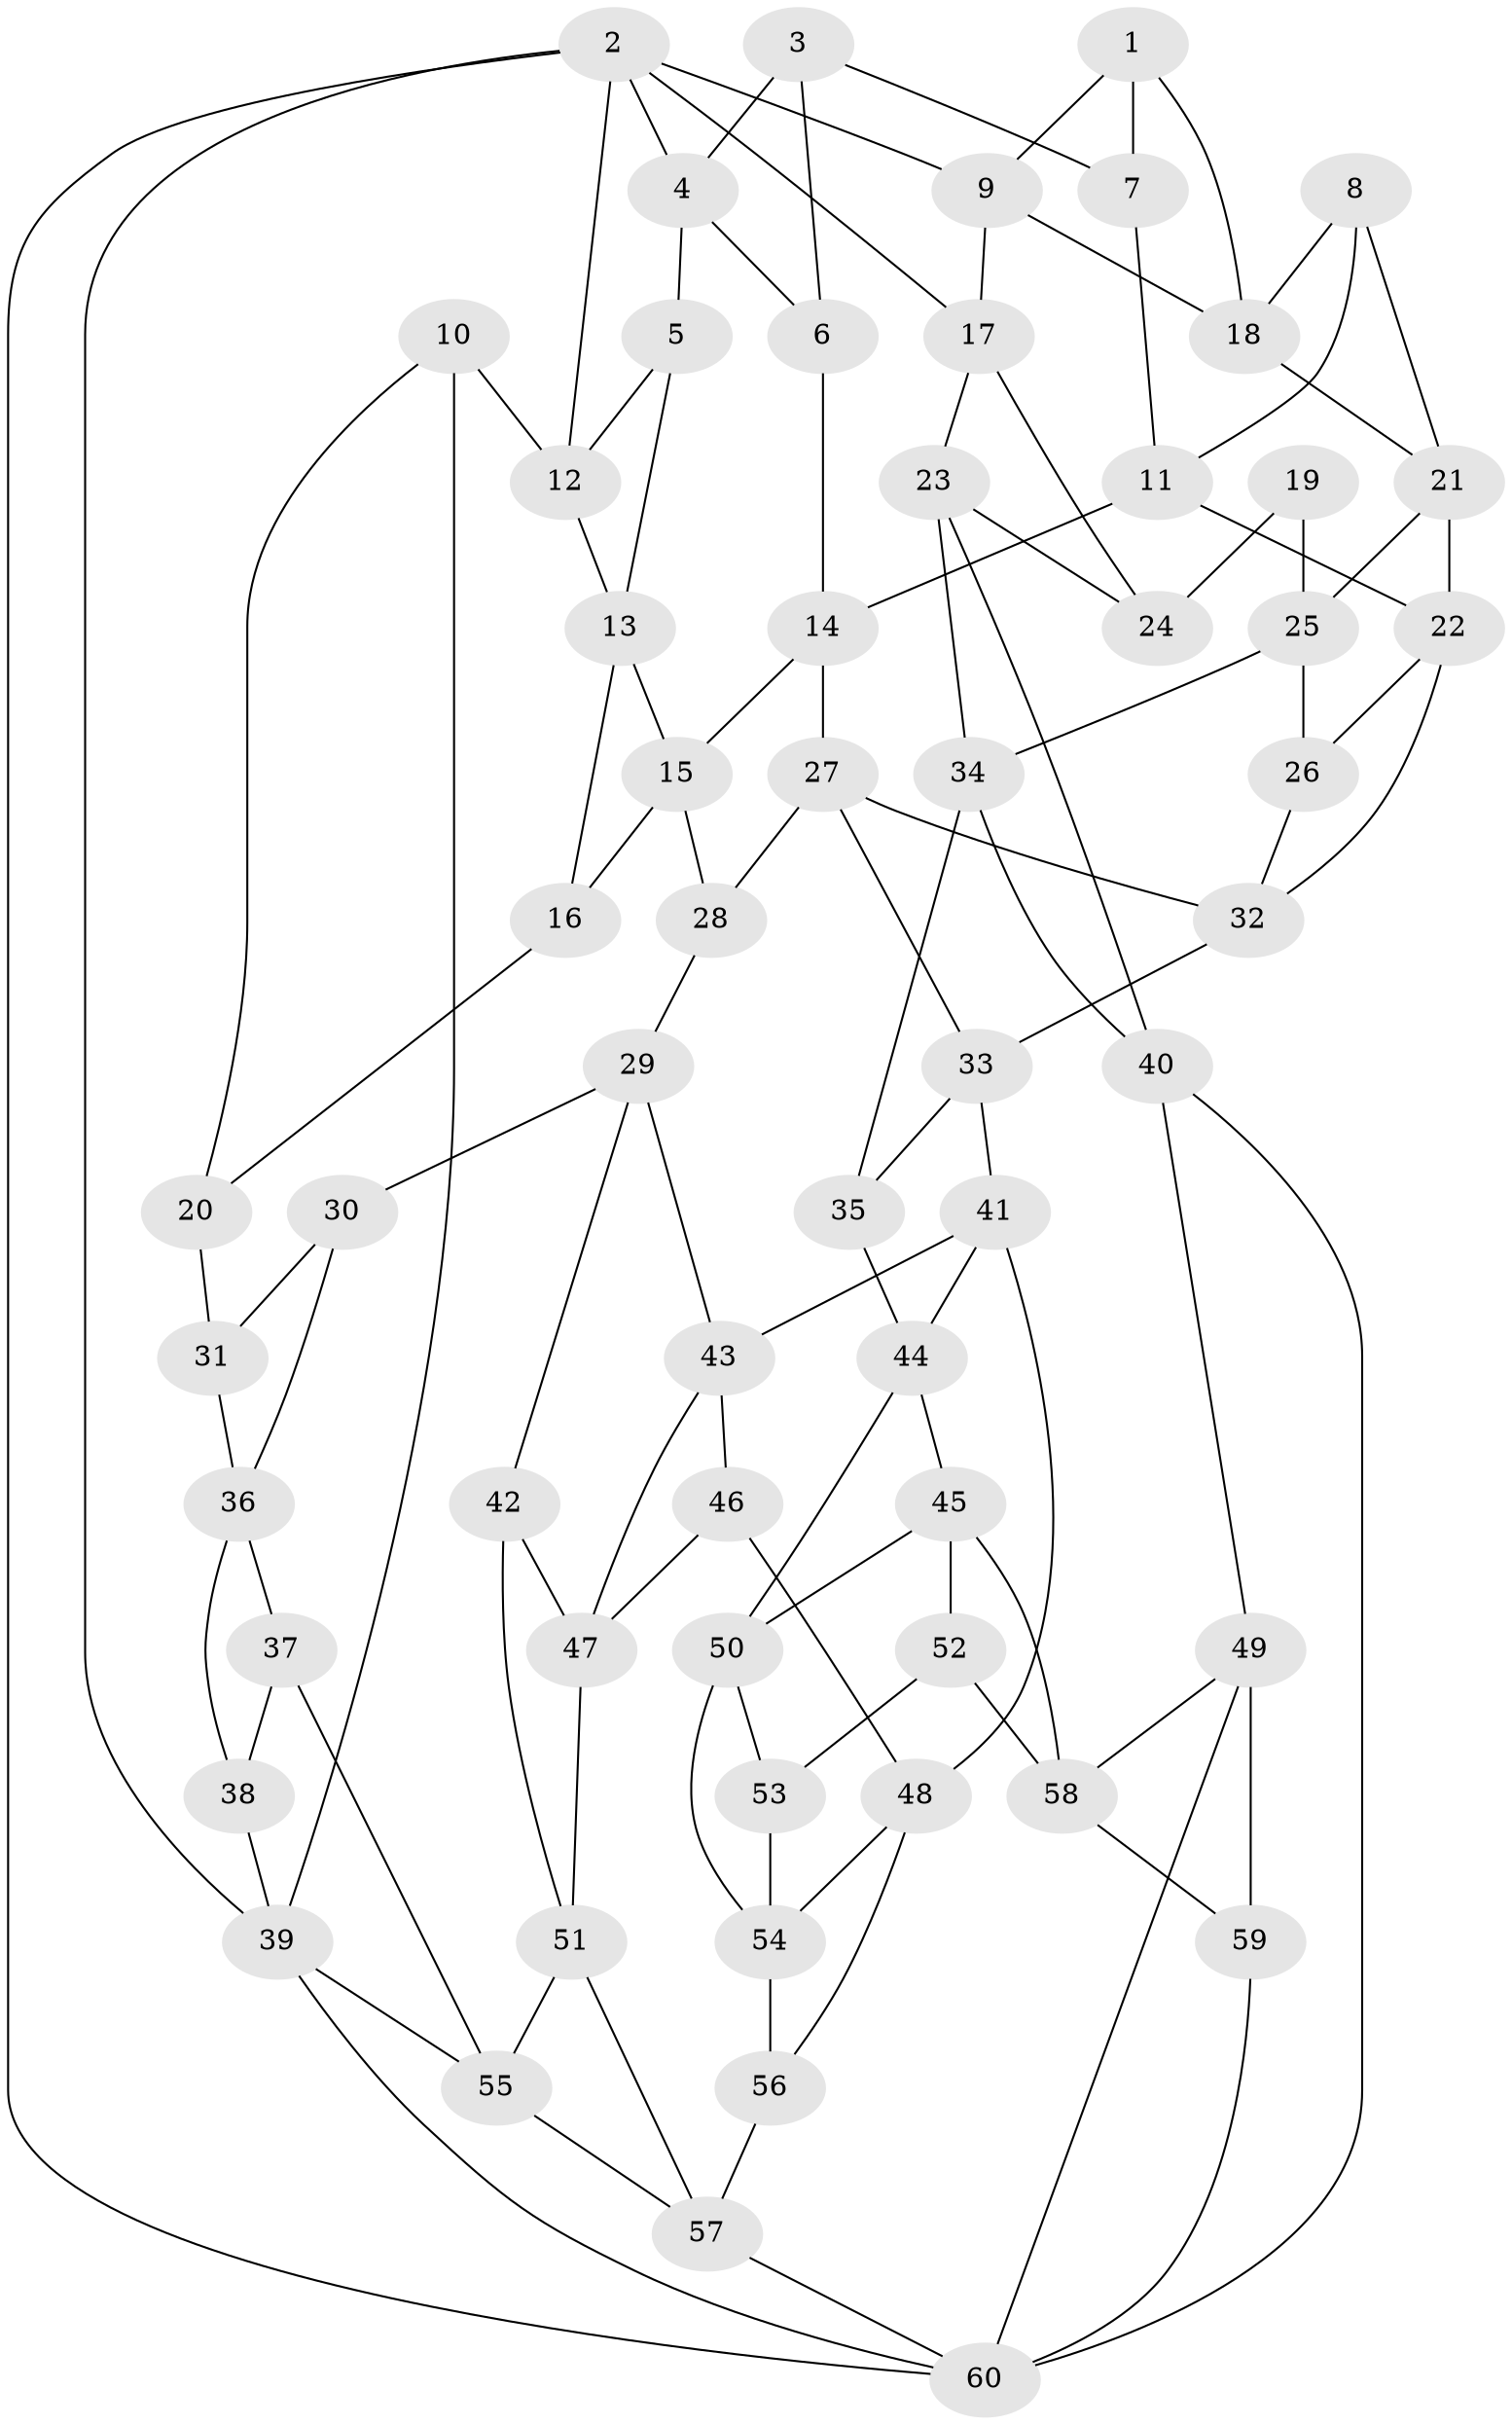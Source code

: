 // original degree distribution, {3: 0.01680672268907563, 5: 0.5210084033613446, 4: 0.24369747899159663, 6: 0.2184873949579832}
// Generated by graph-tools (version 1.1) at 2025/38/03/04/25 23:38:31]
// undirected, 60 vertices, 110 edges
graph export_dot {
  node [color=gray90,style=filled];
  1;
  2;
  3;
  4;
  5;
  6;
  7;
  8;
  9;
  10;
  11;
  12;
  13;
  14;
  15;
  16;
  17;
  18;
  19;
  20;
  21;
  22;
  23;
  24;
  25;
  26;
  27;
  28;
  29;
  30;
  31;
  32;
  33;
  34;
  35;
  36;
  37;
  38;
  39;
  40;
  41;
  42;
  43;
  44;
  45;
  46;
  47;
  48;
  49;
  50;
  51;
  52;
  53;
  54;
  55;
  56;
  57;
  58;
  59;
  60;
  1 -- 7 [weight=1.0];
  1 -- 9 [weight=1.0];
  1 -- 18 [weight=1.0];
  2 -- 4 [weight=1.0];
  2 -- 9 [weight=1.0];
  2 -- 12 [weight=1.0];
  2 -- 17 [weight=1.0];
  2 -- 39 [weight=1.0];
  2 -- 60 [weight=1.0];
  3 -- 4 [weight=1.0];
  3 -- 6 [weight=1.0];
  3 -- 7 [weight=1.0];
  4 -- 5 [weight=1.0];
  4 -- 6 [weight=1.0];
  5 -- 12 [weight=1.0];
  5 -- 13 [weight=1.0];
  6 -- 14 [weight=1.0];
  7 -- 11 [weight=1.0];
  8 -- 11 [weight=1.0];
  8 -- 18 [weight=1.0];
  8 -- 21 [weight=1.0];
  9 -- 17 [weight=1.0];
  9 -- 18 [weight=1.0];
  10 -- 12 [weight=1.0];
  10 -- 20 [weight=1.0];
  10 -- 39 [weight=1.0];
  11 -- 14 [weight=1.0];
  11 -- 22 [weight=1.0];
  12 -- 13 [weight=1.0];
  13 -- 15 [weight=1.0];
  13 -- 16 [weight=1.0];
  14 -- 15 [weight=1.0];
  14 -- 27 [weight=1.0];
  15 -- 16 [weight=1.0];
  15 -- 28 [weight=1.0];
  16 -- 20 [weight=1.0];
  17 -- 23 [weight=1.0];
  17 -- 24 [weight=1.0];
  18 -- 21 [weight=1.0];
  19 -- 24 [weight=2.0];
  19 -- 25 [weight=1.0];
  20 -- 31 [weight=2.0];
  21 -- 22 [weight=1.0];
  21 -- 25 [weight=1.0];
  22 -- 26 [weight=1.0];
  22 -- 32 [weight=1.0];
  23 -- 24 [weight=1.0];
  23 -- 34 [weight=1.0];
  23 -- 40 [weight=1.0];
  25 -- 26 [weight=1.0];
  25 -- 34 [weight=1.0];
  26 -- 32 [weight=1.0];
  27 -- 28 [weight=1.0];
  27 -- 32 [weight=1.0];
  27 -- 33 [weight=1.0];
  28 -- 29 [weight=1.0];
  29 -- 30 [weight=1.0];
  29 -- 42 [weight=1.0];
  29 -- 43 [weight=1.0];
  30 -- 31 [weight=1.0];
  30 -- 36 [weight=1.0];
  31 -- 36 [weight=1.0];
  32 -- 33 [weight=1.0];
  33 -- 35 [weight=1.0];
  33 -- 41 [weight=1.0];
  34 -- 35 [weight=1.0];
  34 -- 40 [weight=1.0];
  35 -- 44 [weight=1.0];
  36 -- 37 [weight=1.0];
  36 -- 38 [weight=1.0];
  37 -- 38 [weight=1.0];
  37 -- 55 [weight=1.0];
  38 -- 39 [weight=2.0];
  39 -- 55 [weight=1.0];
  39 -- 60 [weight=1.0];
  40 -- 49 [weight=1.0];
  40 -- 60 [weight=1.0];
  41 -- 43 [weight=1.0];
  41 -- 44 [weight=1.0];
  41 -- 48 [weight=1.0];
  42 -- 47 [weight=1.0];
  42 -- 51 [weight=1.0];
  43 -- 46 [weight=1.0];
  43 -- 47 [weight=1.0];
  44 -- 45 [weight=1.0];
  44 -- 50 [weight=1.0];
  45 -- 50 [weight=1.0];
  45 -- 52 [weight=1.0];
  45 -- 58 [weight=1.0];
  46 -- 47 [weight=1.0];
  46 -- 48 [weight=1.0];
  47 -- 51 [weight=1.0];
  48 -- 54 [weight=1.0];
  48 -- 56 [weight=1.0];
  49 -- 58 [weight=1.0];
  49 -- 59 [weight=1.0];
  49 -- 60 [weight=1.0];
  50 -- 53 [weight=1.0];
  50 -- 54 [weight=1.0];
  51 -- 55 [weight=1.0];
  51 -- 57 [weight=1.0];
  52 -- 53 [weight=1.0];
  52 -- 58 [weight=2.0];
  53 -- 54 [weight=1.0];
  54 -- 56 [weight=1.0];
  55 -- 57 [weight=1.0];
  56 -- 57 [weight=1.0];
  57 -- 60 [weight=1.0];
  58 -- 59 [weight=2.0];
  59 -- 60 [weight=1.0];
}
